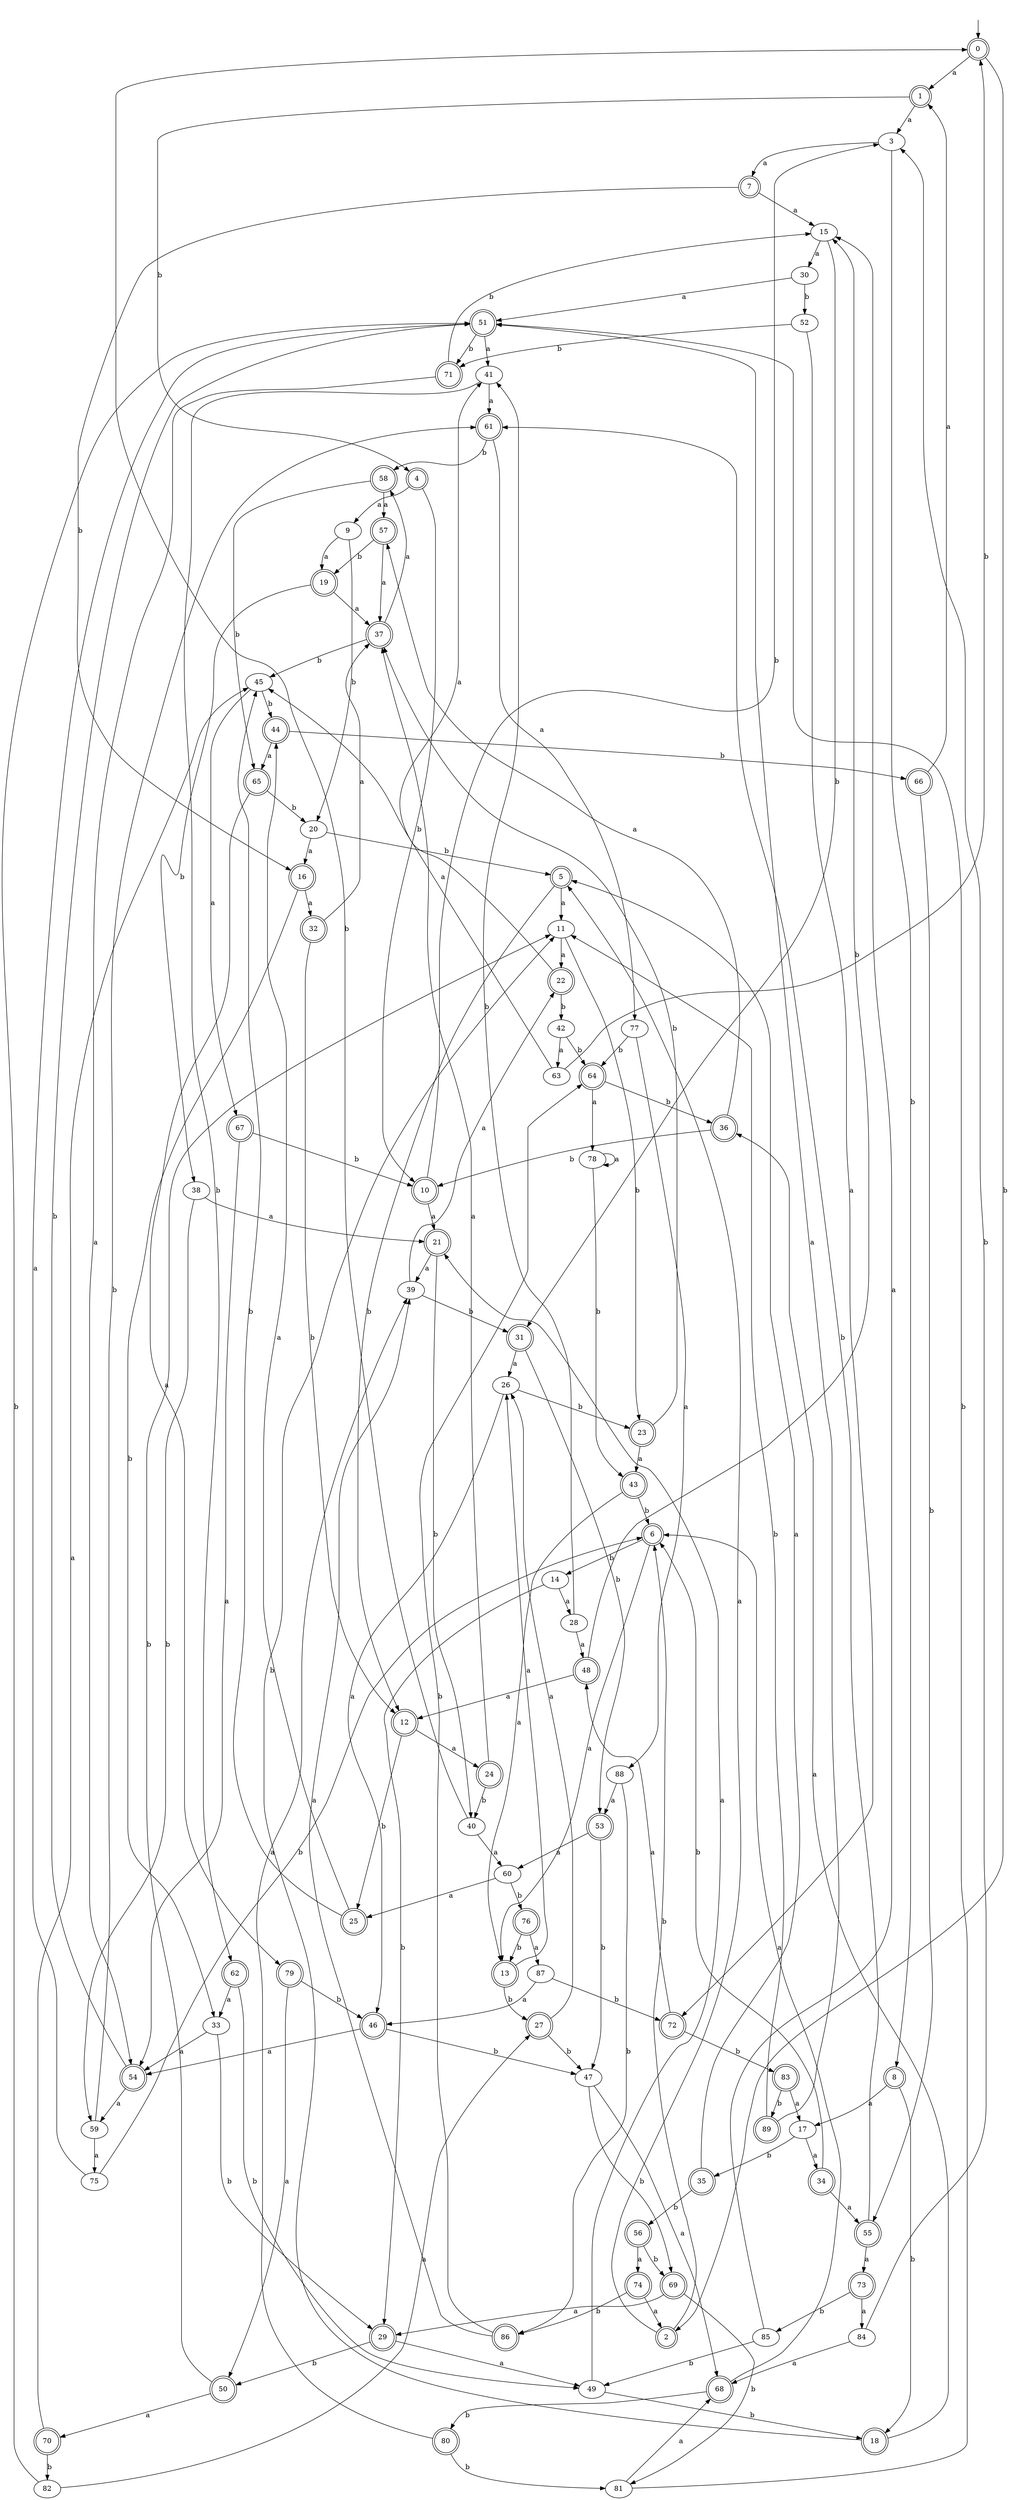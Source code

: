digraph RandomDFA {
  __start0 [label="", shape=none];
  __start0 -> 0 [label=""];
  0 [shape=circle] [shape=doublecircle]
  0 -> 1 [label="a"]
  0 -> 2 [label="b"]
  1 [shape=doublecircle]
  1 -> 3 [label="a"]
  1 -> 4 [label="b"]
  2 [shape=doublecircle]
  2 -> 5 [label="a"]
  2 -> 6 [label="b"]
  3
  3 -> 7 [label="a"]
  3 -> 8 [label="b"]
  4 [shape=doublecircle]
  4 -> 9 [label="a"]
  4 -> 10 [label="b"]
  5 [shape=doublecircle]
  5 -> 11 [label="a"]
  5 -> 12 [label="b"]
  6 [shape=doublecircle]
  6 -> 13 [label="a"]
  6 -> 14 [label="b"]
  7 [shape=doublecircle]
  7 -> 15 [label="a"]
  7 -> 16 [label="b"]
  8 [shape=doublecircle]
  8 -> 17 [label="a"]
  8 -> 18 [label="b"]
  9
  9 -> 19 [label="a"]
  9 -> 20 [label="b"]
  10 [shape=doublecircle]
  10 -> 21 [label="a"]
  10 -> 3 [label="b"]
  11
  11 -> 22 [label="a"]
  11 -> 23 [label="b"]
  12 [shape=doublecircle]
  12 -> 24 [label="a"]
  12 -> 25 [label="b"]
  13 [shape=doublecircle]
  13 -> 26 [label="a"]
  13 -> 27 [label="b"]
  14
  14 -> 28 [label="a"]
  14 -> 29 [label="b"]
  15
  15 -> 30 [label="a"]
  15 -> 31 [label="b"]
  16 [shape=doublecircle]
  16 -> 32 [label="a"]
  16 -> 33 [label="b"]
  17
  17 -> 34 [label="a"]
  17 -> 35 [label="b"]
  18 [shape=doublecircle]
  18 -> 36 [label="a"]
  18 -> 11 [label="b"]
  19 [shape=doublecircle]
  19 -> 37 [label="a"]
  19 -> 38 [label="b"]
  20
  20 -> 16 [label="a"]
  20 -> 5 [label="b"]
  21 [shape=doublecircle]
  21 -> 39 [label="a"]
  21 -> 40 [label="b"]
  22 [shape=doublecircle]
  22 -> 41 [label="a"]
  22 -> 42 [label="b"]
  23 [shape=doublecircle]
  23 -> 43 [label="a"]
  23 -> 37 [label="b"]
  24 [shape=doublecircle]
  24 -> 37 [label="a"]
  24 -> 40 [label="b"]
  25 [shape=doublecircle]
  25 -> 44 [label="a"]
  25 -> 45 [label="b"]
  26
  26 -> 46 [label="a"]
  26 -> 23 [label="b"]
  27 [shape=doublecircle]
  27 -> 26 [label="a"]
  27 -> 47 [label="b"]
  28
  28 -> 48 [label="a"]
  28 -> 41 [label="b"]
  29 [shape=doublecircle]
  29 -> 49 [label="a"]
  29 -> 50 [label="b"]
  30
  30 -> 51 [label="a"]
  30 -> 52 [label="b"]
  31 [shape=doublecircle]
  31 -> 26 [label="a"]
  31 -> 53 [label="b"]
  32 [shape=doublecircle]
  32 -> 37 [label="a"]
  32 -> 12 [label="b"]
  33
  33 -> 54 [label="a"]
  33 -> 29 [label="b"]
  34 [shape=doublecircle]
  34 -> 55 [label="a"]
  34 -> 6 [label="b"]
  35 [shape=doublecircle]
  35 -> 5 [label="a"]
  35 -> 56 [label="b"]
  36 [shape=doublecircle]
  36 -> 57 [label="a"]
  36 -> 10 [label="b"]
  37 [shape=doublecircle]
  37 -> 58 [label="a"]
  37 -> 45 [label="b"]
  38
  38 -> 21 [label="a"]
  38 -> 59 [label="b"]
  39
  39 -> 22 [label="a"]
  39 -> 31 [label="b"]
  40
  40 -> 60 [label="a"]
  40 -> 0 [label="b"]
  41
  41 -> 61 [label="a"]
  41 -> 62 [label="b"]
  42
  42 -> 63 [label="a"]
  42 -> 64 [label="b"]
  43 [shape=doublecircle]
  43 -> 13 [label="a"]
  43 -> 6 [label="b"]
  44 [shape=doublecircle]
  44 -> 65 [label="a"]
  44 -> 66 [label="b"]
  45
  45 -> 67 [label="a"]
  45 -> 44 [label="b"]
  46 [shape=doublecircle]
  46 -> 54 [label="a"]
  46 -> 47 [label="b"]
  47
  47 -> 68 [label="a"]
  47 -> 69 [label="b"]
  48 [shape=doublecircle]
  48 -> 12 [label="a"]
  48 -> 15 [label="b"]
  49
  49 -> 21 [label="a"]
  49 -> 18 [label="b"]
  50 [shape=doublecircle]
  50 -> 70 [label="a"]
  50 -> 11 [label="b"]
  51 [shape=doublecircle]
  51 -> 41 [label="a"]
  51 -> 71 [label="b"]
  52
  52 -> 72 [label="a"]
  52 -> 71 [label="b"]
  53 [shape=doublecircle]
  53 -> 60 [label="a"]
  53 -> 47 [label="b"]
  54 [shape=doublecircle]
  54 -> 59 [label="a"]
  54 -> 51 [label="b"]
  55 [shape=doublecircle]
  55 -> 73 [label="a"]
  55 -> 61 [label="b"]
  56 [shape=doublecircle]
  56 -> 74 [label="a"]
  56 -> 69 [label="b"]
  57 [shape=doublecircle]
  57 -> 37 [label="a"]
  57 -> 19 [label="b"]
  58 [shape=doublecircle]
  58 -> 57 [label="a"]
  58 -> 65 [label="b"]
  59
  59 -> 75 [label="a"]
  59 -> 61 [label="b"]
  60
  60 -> 25 [label="a"]
  60 -> 76 [label="b"]
  61 [shape=doublecircle]
  61 -> 77 [label="a"]
  61 -> 58 [label="b"]
  62 [shape=doublecircle]
  62 -> 33 [label="a"]
  62 -> 49 [label="b"]
  63
  63 -> 45 [label="a"]
  63 -> 0 [label="b"]
  64 [shape=doublecircle]
  64 -> 78 [label="a"]
  64 -> 36 [label="b"]
  65 [shape=doublecircle]
  65 -> 79 [label="a"]
  65 -> 20 [label="b"]
  66 [shape=doublecircle]
  66 -> 1 [label="a"]
  66 -> 55 [label="b"]
  67 [shape=doublecircle]
  67 -> 54 [label="a"]
  67 -> 10 [label="b"]
  68 [shape=doublecircle]
  68 -> 6 [label="a"]
  68 -> 80 [label="b"]
  69 [shape=doublecircle]
  69 -> 29 [label="a"]
  69 -> 81 [label="b"]
  70 [shape=doublecircle]
  70 -> 45 [label="a"]
  70 -> 82 [label="b"]
  71 [shape=doublecircle]
  71 -> 54 [label="a"]
  71 -> 15 [label="b"]
  72 [shape=doublecircle]
  72 -> 48 [label="a"]
  72 -> 83 [label="b"]
  73 [shape=doublecircle]
  73 -> 84 [label="a"]
  73 -> 85 [label="b"]
  74 [shape=doublecircle]
  74 -> 2 [label="a"]
  74 -> 86 [label="b"]
  75
  75 -> 51 [label="a"]
  75 -> 6 [label="b"]
  76 [shape=doublecircle]
  76 -> 87 [label="a"]
  76 -> 13 [label="b"]
  77
  77 -> 88 [label="a"]
  77 -> 64 [label="b"]
  78
  78 -> 78 [label="a"]
  78 -> 43 [label="b"]
  79 [shape=doublecircle]
  79 -> 50 [label="a"]
  79 -> 46 [label="b"]
  80 [shape=doublecircle]
  80 -> 39 [label="a"]
  80 -> 81 [label="b"]
  81
  81 -> 68 [label="a"]
  81 -> 51 [label="b"]
  82
  82 -> 27 [label="a"]
  82 -> 51 [label="b"]
  83 [shape=doublecircle]
  83 -> 17 [label="a"]
  83 -> 89 [label="b"]
  84
  84 -> 68 [label="a"]
  84 -> 3 [label="b"]
  85
  85 -> 15 [label="a"]
  85 -> 49 [label="b"]
  86 [shape=doublecircle]
  86 -> 39 [label="a"]
  86 -> 64 [label="b"]
  87
  87 -> 46 [label="a"]
  87 -> 72 [label="b"]
  88
  88 -> 53 [label="a"]
  88 -> 86 [label="b"]
  89 [shape=doublecircle]
  89 -> 51 [label="a"]
  89 -> 11 [label="b"]
}
